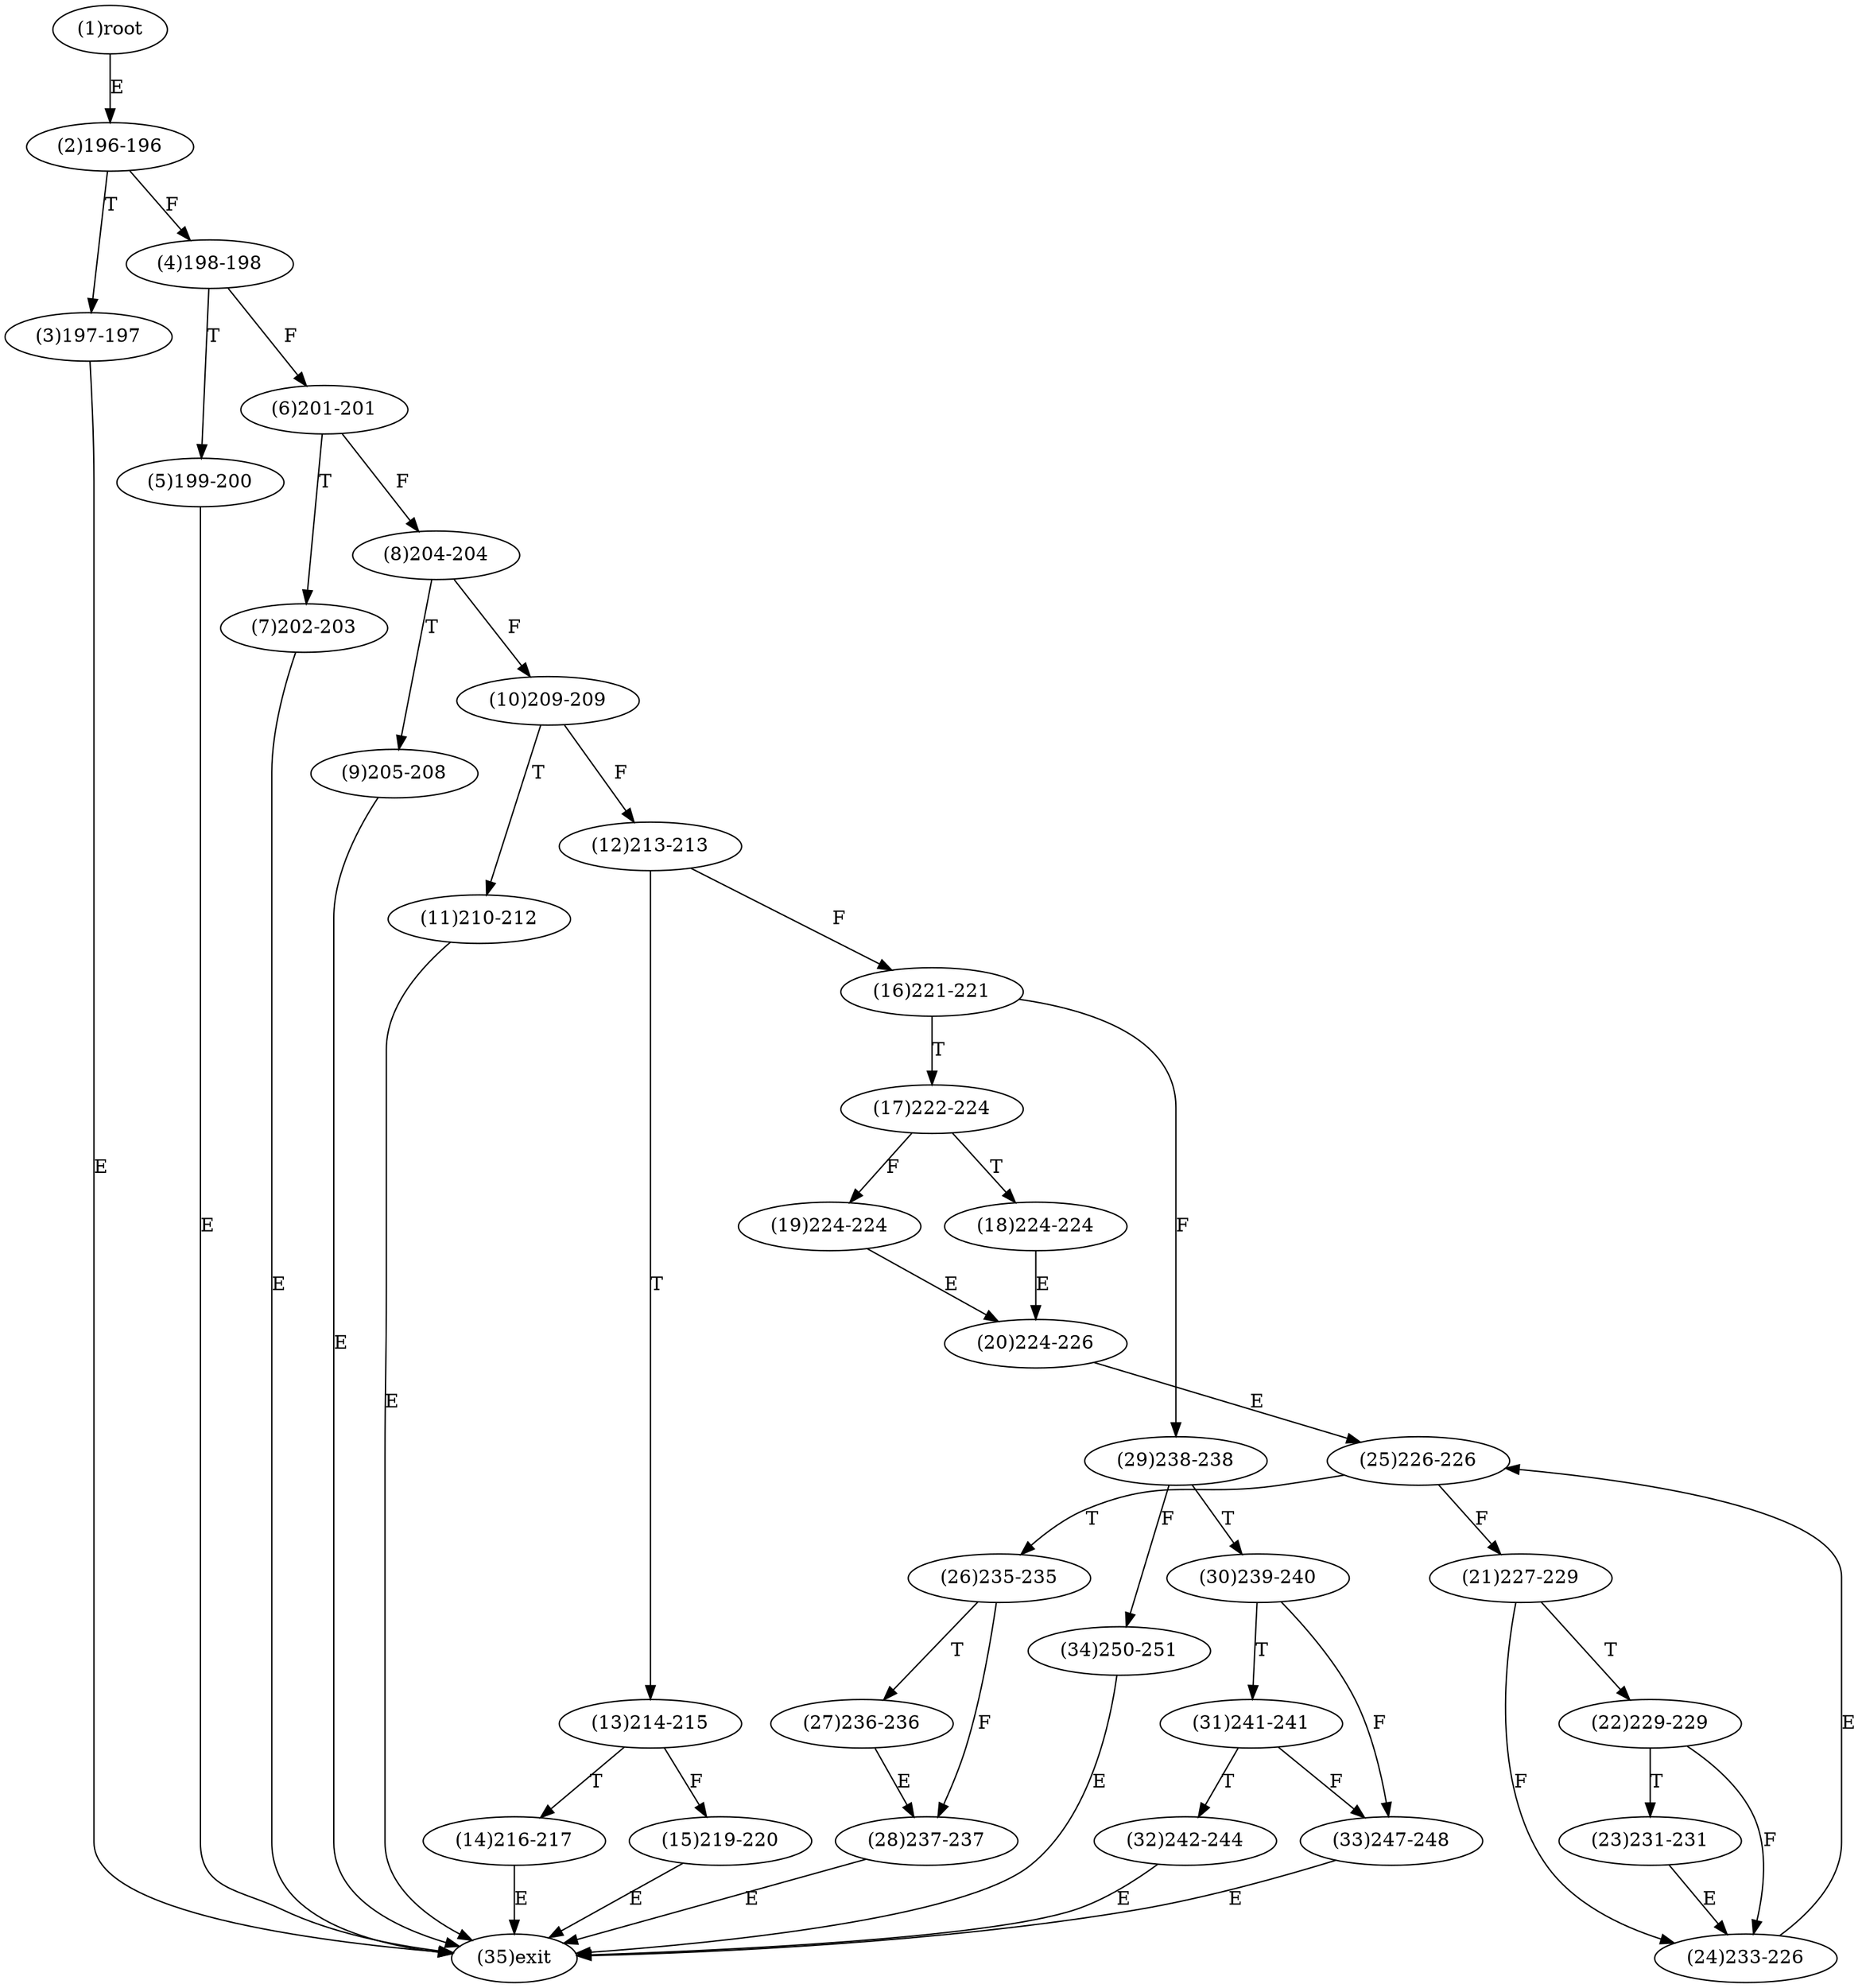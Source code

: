 digraph "" { 
1[ label="(1)root"];
2[ label="(2)196-196"];
3[ label="(3)197-197"];
4[ label="(4)198-198"];
5[ label="(5)199-200"];
6[ label="(6)201-201"];
7[ label="(7)202-203"];
8[ label="(8)204-204"];
9[ label="(9)205-208"];
10[ label="(10)209-209"];
11[ label="(11)210-212"];
12[ label="(12)213-213"];
13[ label="(13)214-215"];
14[ label="(14)216-217"];
15[ label="(15)219-220"];
17[ label="(17)222-224"];
16[ label="(16)221-221"];
19[ label="(19)224-224"];
18[ label="(18)224-224"];
21[ label="(21)227-229"];
20[ label="(20)224-226"];
23[ label="(23)231-231"];
22[ label="(22)229-229"];
25[ label="(25)226-226"];
24[ label="(24)233-226"];
27[ label="(27)236-236"];
26[ label="(26)235-235"];
29[ label="(29)238-238"];
28[ label="(28)237-237"];
31[ label="(31)241-241"];
30[ label="(30)239-240"];
34[ label="(34)250-251"];
35[ label="(35)exit"];
32[ label="(32)242-244"];
33[ label="(33)247-248"];
1->2[ label="E"];
2->4[ label="F"];
2->3[ label="T"];
3->35[ label="E"];
4->6[ label="F"];
4->5[ label="T"];
5->35[ label="E"];
6->8[ label="F"];
6->7[ label="T"];
7->35[ label="E"];
8->10[ label="F"];
8->9[ label="T"];
9->35[ label="E"];
10->12[ label="F"];
10->11[ label="T"];
11->35[ label="E"];
12->16[ label="F"];
12->13[ label="T"];
13->15[ label="F"];
13->14[ label="T"];
14->35[ label="E"];
15->35[ label="E"];
16->29[ label="F"];
16->17[ label="T"];
17->19[ label="F"];
17->18[ label="T"];
18->20[ label="E"];
19->20[ label="E"];
20->25[ label="E"];
21->24[ label="F"];
21->22[ label="T"];
22->24[ label="F"];
22->23[ label="T"];
23->24[ label="E"];
24->25[ label="E"];
25->21[ label="F"];
25->26[ label="T"];
26->28[ label="F"];
26->27[ label="T"];
27->28[ label="E"];
28->35[ label="E"];
29->34[ label="F"];
29->30[ label="T"];
30->33[ label="F"];
30->31[ label="T"];
31->33[ label="F"];
31->32[ label="T"];
32->35[ label="E"];
33->35[ label="E"];
34->35[ label="E"];
}